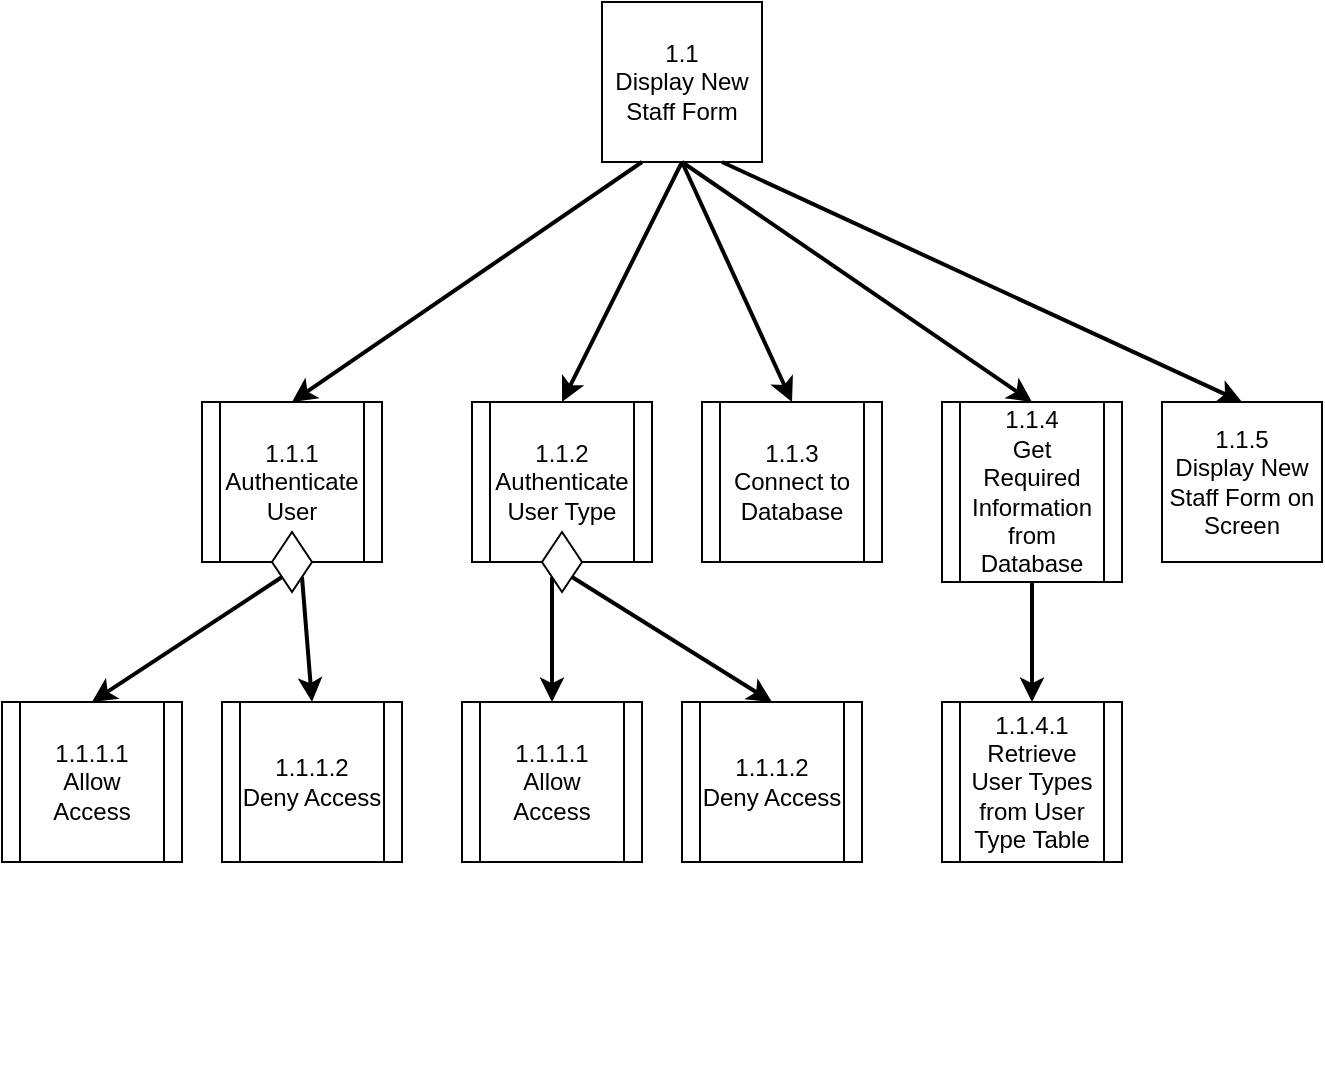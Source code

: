 <mxfile version="12.6.8" type="github" pages="2">
  <diagram id="Qw9qsAwoKkiPCp3U7Go1" name="1.1: Display New Staff Form">
    <mxGraphModel dx="1038" dy="580" grid="1" gridSize="10" guides="1" tooltips="1" connect="1" arrows="1" fold="1" page="1" pageScale="1" pageWidth="850" pageHeight="1100" math="0" shadow="0">
      <root>
        <mxCell id="0"/>
        <mxCell id="1" parent="0"/>
        <mxCell id="oQoYxlUV6_kzbwfiFUBr-5" value="1.1&lt;br&gt;Display New Staff Form" style="whiteSpace=wrap;html=1;aspect=fixed;" parent="1" vertex="1">
          <mxGeometry x="420" width="80" height="80" as="geometry"/>
        </mxCell>
        <mxCell id="oQoYxlUV6_kzbwfiFUBr-6" value="" style="endArrow=classic;html=1;" parent="1" edge="1">
          <mxGeometry width="50" height="50" relative="1" as="geometry">
            <mxPoint x="250" y="440" as="sourcePoint"/>
            <mxPoint x="250" y="440" as="targetPoint"/>
          </mxGeometry>
        </mxCell>
        <mxCell id="oQoYxlUV6_kzbwfiFUBr-7" value="1.1.5&lt;br&gt;Display New Staff Form on Screen" style="whiteSpace=wrap;html=1;aspect=fixed;" parent="1" vertex="1">
          <mxGeometry x="700" y="200" width="80" height="80" as="geometry"/>
        </mxCell>
        <mxCell id="oQoYxlUV6_kzbwfiFUBr-25" value="" style="endArrow=classic;html=1;exitX=0;exitY=1;exitDx=0;exitDy=0;entryX=0.5;entryY=0;entryDx=0;entryDy=0;strokeWidth=2;" parent="1" source="oQoYxlUV6_kzbwfiFUBr-28" target="BFsdXdnVws99yqg370nD-5" edge="1">
          <mxGeometry width="50" height="50" relative="1" as="geometry">
            <mxPoint x="330" y="340" as="sourcePoint"/>
            <mxPoint x="260" y="400" as="targetPoint"/>
          </mxGeometry>
        </mxCell>
        <mxCell id="oQoYxlUV6_kzbwfiFUBr-29" value="" style="endArrow=classic;html=1;exitX=0.75;exitY=1;exitDx=0;exitDy=0;strokeWidth=2;entryX=0.5;entryY=0;entryDx=0;entryDy=0;" parent="1" source="oQoYxlUV6_kzbwfiFUBr-5" target="oQoYxlUV6_kzbwfiFUBr-7" edge="1">
          <mxGeometry width="50" height="50" relative="1" as="geometry">
            <mxPoint x="560" y="170" as="sourcePoint"/>
            <mxPoint x="585" y="200" as="targetPoint"/>
          </mxGeometry>
        </mxCell>
        <mxCell id="oQoYxlUV6_kzbwfiFUBr-30" value="" style="endArrow=classic;html=1;exitX=0.25;exitY=1;exitDx=0;exitDy=0;entryX=0.5;entryY=0;entryDx=0;entryDy=0;strokeWidth=2;" parent="1" source="oQoYxlUV6_kzbwfiFUBr-5" target="BFsdXdnVws99yqg370nD-1" edge="1">
          <mxGeometry width="50" height="50" relative="1" as="geometry">
            <mxPoint x="310" y="120" as="sourcePoint"/>
            <mxPoint x="160" y="200" as="targetPoint"/>
          </mxGeometry>
        </mxCell>
        <mxCell id="oQoYxlUV6_kzbwfiFUBr-68" value="" style="endArrow=classic;html=1;strokeWidth=2;entryX=0.5;entryY=0;entryDx=0;entryDy=0;exitX=1;exitY=1;exitDx=0;exitDy=0;" parent="1" source="oQoYxlUV6_kzbwfiFUBr-28" target="BFsdXdnVws99yqg370nD-4" edge="1">
          <mxGeometry width="50" height="50" relative="1" as="geometry">
            <mxPoint x="250" y="310" as="sourcePoint"/>
            <mxPoint x="150" y="400" as="targetPoint"/>
          </mxGeometry>
        </mxCell>
        <mxCell id="BFsdXdnVws99yqg370nD-1" value="&lt;span style=&quot;white-space: normal&quot;&gt;1.1.1&lt;br&gt;&lt;/span&gt;Authenticate User" style="shape=process;whiteSpace=wrap;html=1;backgroundOutline=1;" parent="1" vertex="1">
          <mxGeometry x="220" y="200" width="90" height="80" as="geometry"/>
        </mxCell>
        <mxCell id="BFsdXdnVws99yqg370nD-4" value="1.1.1.2&lt;br&gt;Deny Access" style="shape=process;whiteSpace=wrap;html=1;backgroundOutline=1;" parent="1" vertex="1">
          <mxGeometry x="230" y="350" width="90" height="80" as="geometry"/>
        </mxCell>
        <mxCell id="BFsdXdnVws99yqg370nD-5" value="1.1.1.1&lt;br&gt;Allow Access" style="shape=process;whiteSpace=wrap;html=1;backgroundOutline=1;" parent="1" vertex="1">
          <mxGeometry x="120" y="350" width="90" height="80" as="geometry"/>
        </mxCell>
        <mxCell id="oQoYxlUV6_kzbwfiFUBr-28" value="" style="rhombus;whiteSpace=wrap;html=1;fillColor=#FFFFFF;" parent="1" vertex="1">
          <mxGeometry x="255" y="265" width="20" height="30" as="geometry"/>
        </mxCell>
        <mxCell id="BFsdXdnVws99yqg370nD-9" value="" style="endArrow=classic;html=1;" parent="1" edge="1">
          <mxGeometry width="50" height="50" relative="1" as="geometry">
            <mxPoint x="410" y="525" as="sourcePoint"/>
            <mxPoint x="410" y="525" as="targetPoint"/>
          </mxGeometry>
        </mxCell>
        <mxCell id="BFsdXdnVws99yqg370nD-10" value="" style="endArrow=classic;html=1;exitX=0;exitY=1;exitDx=0;exitDy=0;strokeWidth=2;entryX=0.5;entryY=0;entryDx=0;entryDy=0;" parent="1" source="BFsdXdnVws99yqg370nD-15" target="ioNZqTvOruEukKbIuHrc-1" edge="1">
          <mxGeometry width="50" height="50" relative="1" as="geometry">
            <mxPoint x="485" y="340" as="sourcePoint"/>
            <mxPoint x="320" y="370" as="targetPoint"/>
          </mxGeometry>
        </mxCell>
        <mxCell id="BFsdXdnVws99yqg370nD-11" value="" style="endArrow=classic;html=1;strokeWidth=2;exitX=1;exitY=1;exitDx=0;exitDy=0;entryX=0.5;entryY=0;entryDx=0;entryDy=0;" parent="1" source="BFsdXdnVws99yqg370nD-15" target="ioNZqTvOruEukKbIuHrc-2" edge="1">
          <mxGeometry width="50" height="50" relative="1" as="geometry">
            <mxPoint x="405" y="310" as="sourcePoint"/>
            <mxPoint x="440" y="360" as="targetPoint"/>
          </mxGeometry>
        </mxCell>
        <mxCell id="BFsdXdnVws99yqg370nD-12" value="&lt;span style=&quot;white-space: normal&quot;&gt;1.1.2&lt;br&gt;&lt;/span&gt;Authenticate User Type" style="shape=process;whiteSpace=wrap;html=1;backgroundOutline=1;" parent="1" vertex="1">
          <mxGeometry x="355" y="200" width="90" height="80" as="geometry"/>
        </mxCell>
        <mxCell id="BFsdXdnVws99yqg370nD-15" value="" style="rhombus;whiteSpace=wrap;html=1;fillColor=#FFFFFF;" parent="1" vertex="1">
          <mxGeometry x="390" y="265" width="20" height="30" as="geometry"/>
        </mxCell>
        <mxCell id="BFsdXdnVws99yqg370nD-17" value="" style="endArrow=classic;html=1;exitX=0.5;exitY=1;exitDx=0;exitDy=0;entryX=0.5;entryY=0;entryDx=0;entryDy=0;strokeWidth=2;" parent="1" source="oQoYxlUV6_kzbwfiFUBr-5" target="BFsdXdnVws99yqg370nD-12" edge="1">
          <mxGeometry width="50" height="50" relative="1" as="geometry">
            <mxPoint x="467.5" y="100" as="sourcePoint"/>
            <mxPoint x="262.5" y="220" as="targetPoint"/>
          </mxGeometry>
        </mxCell>
        <mxCell id="BFsdXdnVws99yqg370nD-19" value="" style="endArrow=classic;html=1;strokeWidth=2;entryX=0.5;entryY=0;entryDx=0;entryDy=0;exitX=0.5;exitY=1;exitDx=0;exitDy=0;" parent="1" source="oQoYxlUV6_kzbwfiFUBr-5" target="BFsdXdnVws99yqg370nD-22" edge="1">
          <mxGeometry width="50" height="50" relative="1" as="geometry">
            <mxPoint x="480" y="80" as="sourcePoint"/>
            <mxPoint x="520" y="200" as="targetPoint"/>
          </mxGeometry>
        </mxCell>
        <mxCell id="BFsdXdnVws99yqg370nD-20" value="1.1.4.1&lt;br&gt;Retrieve User Types from User Type Table" style="shape=process;whiteSpace=wrap;html=1;backgroundOutline=1;" parent="1" vertex="1">
          <mxGeometry x="590" y="350" width="90" height="80" as="geometry"/>
        </mxCell>
        <mxCell id="BFsdXdnVws99yqg370nD-21" value="" style="endArrow=classic;html=1;strokeWidth=2;entryX=0.5;entryY=0;entryDx=0;entryDy=0;exitX=0.5;exitY=1;exitDx=0;exitDy=0;" parent="1" source="BFsdXdnVws99yqg370nD-22" target="BFsdXdnVws99yqg370nD-20" edge="1">
          <mxGeometry width="50" height="50" relative="1" as="geometry">
            <mxPoint x="625" y="280" as="sourcePoint"/>
            <mxPoint x="730" y="372.5" as="targetPoint"/>
          </mxGeometry>
        </mxCell>
        <mxCell id="BFsdXdnVws99yqg370nD-22" value="1.1.4&lt;br&gt;Get Required Information from Database" style="shape=process;whiteSpace=wrap;html=1;backgroundOutline=1;" parent="1" vertex="1">
          <mxGeometry x="590" y="200" width="90" height="90" as="geometry"/>
        </mxCell>
        <mxCell id="ioNZqTvOruEukKbIuHrc-1" value="1.1.1.1&lt;br&gt;Allow Access" style="shape=process;whiteSpace=wrap;html=1;backgroundOutline=1;" vertex="1" parent="1">
          <mxGeometry x="350" y="350" width="90" height="80" as="geometry"/>
        </mxCell>
        <mxCell id="ioNZqTvOruEukKbIuHrc-2" value="1.1.1.2&lt;br&gt;Deny Access" style="shape=process;whiteSpace=wrap;html=1;backgroundOutline=1;" vertex="1" parent="1">
          <mxGeometry x="460" y="350" width="90" height="80" as="geometry"/>
        </mxCell>
        <mxCell id="eHkM_jUluBBHBKscxpCL-1" value="1.1.3&lt;br&gt;Connect to Database" style="shape=process;whiteSpace=wrap;html=1;backgroundOutline=1;" vertex="1" parent="1">
          <mxGeometry x="470" y="200" width="90" height="80" as="geometry"/>
        </mxCell>
        <mxCell id="eHkM_jUluBBHBKscxpCL-2" value="" style="endArrow=classic;html=1;strokeWidth=2;entryX=0.5;entryY=0;entryDx=0;entryDy=0;exitX=0.5;exitY=1;exitDx=0;exitDy=0;" edge="1" parent="1" source="oQoYxlUV6_kzbwfiFUBr-5" target="eHkM_jUluBBHBKscxpCL-1">
          <mxGeometry width="50" height="50" relative="1" as="geometry">
            <mxPoint x="377.5" y="80" as="sourcePoint"/>
            <mxPoint x="542.5" y="200" as="targetPoint"/>
          </mxGeometry>
        </mxCell>
      </root>
    </mxGraphModel>
  </diagram>
  <diagram id="9Vf_p67YvRIqeWr83ixY" name="1.2 Add Staff Info Into Staff Table">
    <mxGraphModel dx="865" dy="483" grid="1" gridSize="10" guides="1" tooltips="1" connect="1" arrows="1" fold="1" page="1" pageScale="1" pageWidth="850" pageHeight="1100" math="0" shadow="0">
      <root>
        <mxCell id="-GygDUzS8S4LPBGg6Kkc-0"/>
        <mxCell id="-GygDUzS8S4LPBGg6Kkc-1" parent="-GygDUzS8S4LPBGg6Kkc-0"/>
        <mxCell id="-GygDUzS8S4LPBGg6Kkc-2" value="1.2&lt;br&gt;Add Staff Info Into Staff Table" style="whiteSpace=wrap;html=1;aspect=fixed;" parent="-GygDUzS8S4LPBGg6Kkc-1" vertex="1">
          <mxGeometry x="420" width="80" height="80" as="geometry"/>
        </mxCell>
        <mxCell id="-GygDUzS8S4LPBGg6Kkc-7" value="" style="endArrow=classic;html=1;exitX=0.25;exitY=1;exitDx=0;exitDy=0;entryX=0.5;entryY=0;entryDx=0;entryDy=0;strokeWidth=2;" parent="-GygDUzS8S4LPBGg6Kkc-1" source="-GygDUzS8S4LPBGg6Kkc-2" target="-GygDUzS8S4LPBGg6Kkc-9" edge="1">
          <mxGeometry width="50" height="50" relative="1" as="geometry">
            <mxPoint x="310" y="120" as="sourcePoint"/>
            <mxPoint x="160" y="200" as="targetPoint"/>
          </mxGeometry>
        </mxCell>
        <mxCell id="-GygDUzS8S4LPBGg6Kkc-9" value="&lt;span style=&quot;white-space: normal&quot;&gt;1.2.1&lt;br&gt;&lt;/span&gt;Retrieve Submitted Form Data" style="shape=process;whiteSpace=wrap;html=1;backgroundOutline=1;" parent="-GygDUzS8S4LPBGg6Kkc-1" vertex="1">
          <mxGeometry x="220" y="200" width="90" height="80" as="geometry"/>
        </mxCell>
        <mxCell id="-GygDUzS8S4LPBGg6Kkc-15" value="&lt;span style=&quot;white-space: normal&quot;&gt;1.2.2&lt;br&gt;&lt;/span&gt;Verify Submitted Form Data" style="shape=process;whiteSpace=wrap;html=1;backgroundOutline=1;" parent="-GygDUzS8S4LPBGg6Kkc-1" vertex="1">
          <mxGeometry x="355" y="200" width="90" height="80" as="geometry"/>
        </mxCell>
        <mxCell id="-GygDUzS8S4LPBGg6Kkc-17" value="" style="endArrow=classic;html=1;exitX=0.5;exitY=1;exitDx=0;exitDy=0;entryX=0.5;entryY=0;entryDx=0;entryDy=0;strokeWidth=2;" parent="-GygDUzS8S4LPBGg6Kkc-1" source="-GygDUzS8S4LPBGg6Kkc-2" target="-GygDUzS8S4LPBGg6Kkc-15" edge="1">
          <mxGeometry width="50" height="50" relative="1" as="geometry">
            <mxPoint x="467.5" y="100" as="sourcePoint"/>
            <mxPoint x="262.5" y="220" as="targetPoint"/>
          </mxGeometry>
        </mxCell>
        <mxCell id="-GygDUzS8S4LPBGg6Kkc-18" value="" style="endArrow=classic;html=1;strokeWidth=2;entryX=0.5;entryY=0;entryDx=0;entryDy=0;exitX=0.75;exitY=1;exitDx=0;exitDy=0;" parent="-GygDUzS8S4LPBGg6Kkc-1" source="-GygDUzS8S4LPBGg6Kkc-2" target="RBZk8EdW8kiplYnRcdcY-0" edge="1">
          <mxGeometry width="50" height="50" relative="1" as="geometry">
            <mxPoint x="480" y="60" as="sourcePoint"/>
            <mxPoint x="560" y="200" as="targetPoint"/>
          </mxGeometry>
        </mxCell>
        <mxCell id="RBZk8EdW8kiplYnRcdcY-0" value="1.2.3&lt;br&gt;Insert Submitted Form Data Into Staff Table" style="whiteSpace=wrap;html=1;aspect=fixed;" parent="-GygDUzS8S4LPBGg6Kkc-1" vertex="1">
          <mxGeometry x="490" y="200" width="90" height="90" as="geometry"/>
        </mxCell>
        <mxCell id="97dr2EivWlVoPKoi6YJp-1" value="" style="endArrow=classic;html=1;curved=1;" edge="1" parent="-GygDUzS8S4LPBGg6Kkc-1">
          <mxGeometry width="50" height="50" relative="1" as="geometry">
            <mxPoint x="455" y="80.0" as="sourcePoint"/>
            <mxPoint x="430" y="80" as="targetPoint"/>
            <Array as="points">
              <mxPoint x="490" y="90"/>
              <mxPoint x="470" y="110"/>
              <mxPoint x="410" y="110"/>
              <mxPoint x="400" y="90"/>
            </Array>
          </mxGeometry>
        </mxCell>
      </root>
    </mxGraphModel>
  </diagram>
</mxfile>
